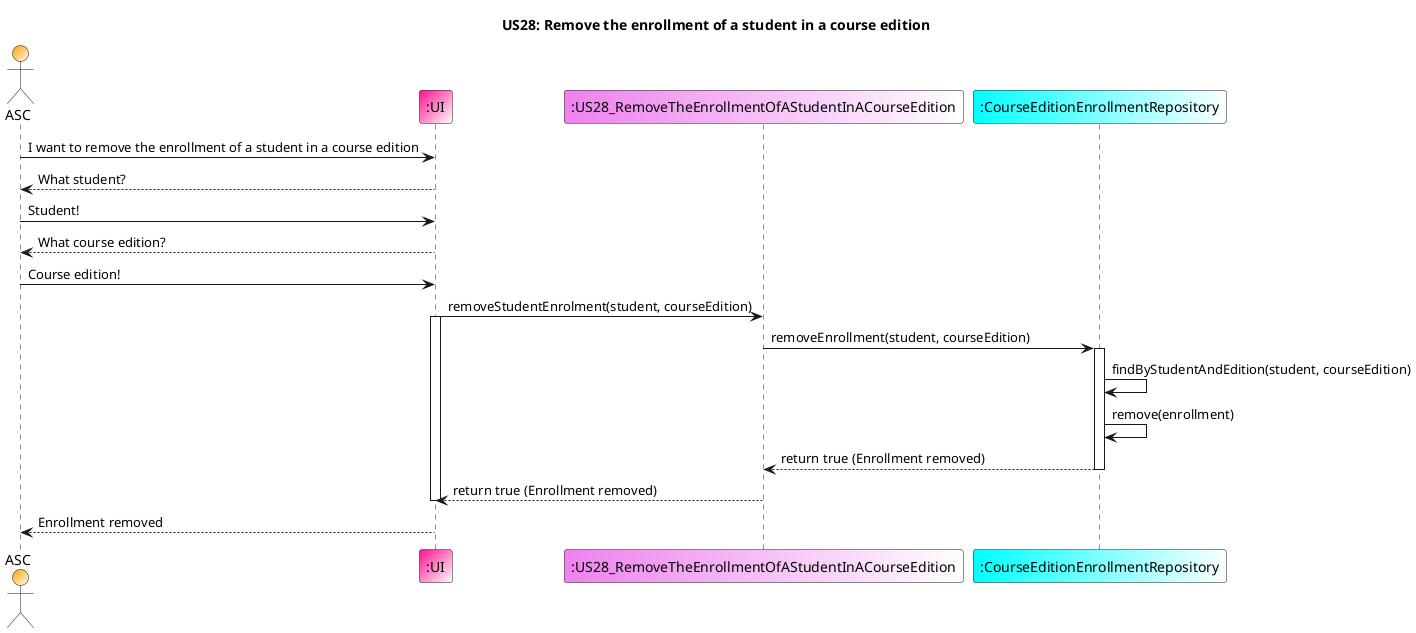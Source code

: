 @startuml

title US28: Remove the enrollment of a student in a course edition

actor ASC #Orange/White
participant ":UI" as UI #DeepPink/White
participant ":US28_RemoveTheEnrollmentOfAStudentInACourseEdition" as Controller #Violet/White
participant ":CourseEditionEnrollmentRepository" as Repository #Cyan/White

ASC -> UI : I want to remove the enrollment of a student in a course edition
UI --> ASC : What student?
ASC -> UI : Student!
UI --> ASC : What course edition?
ASC -> UI : Course edition!

UI -> Controller : removeStudentEnrolment(student, courseEdition)
activate UI

Controller -> Repository : removeEnrollment(student, courseEdition)
activate Repository

Repository -> Repository : findByStudentAndEdition(student, courseEdition)
Repository -> Repository : remove(enrollment)
Repository --> Controller : return true (Enrollment removed)

deactivate Repository

Controller --> UI : return true (Enrollment removed)
deactivate UI
UI --> ASC : Enrollment removed

@enduml
